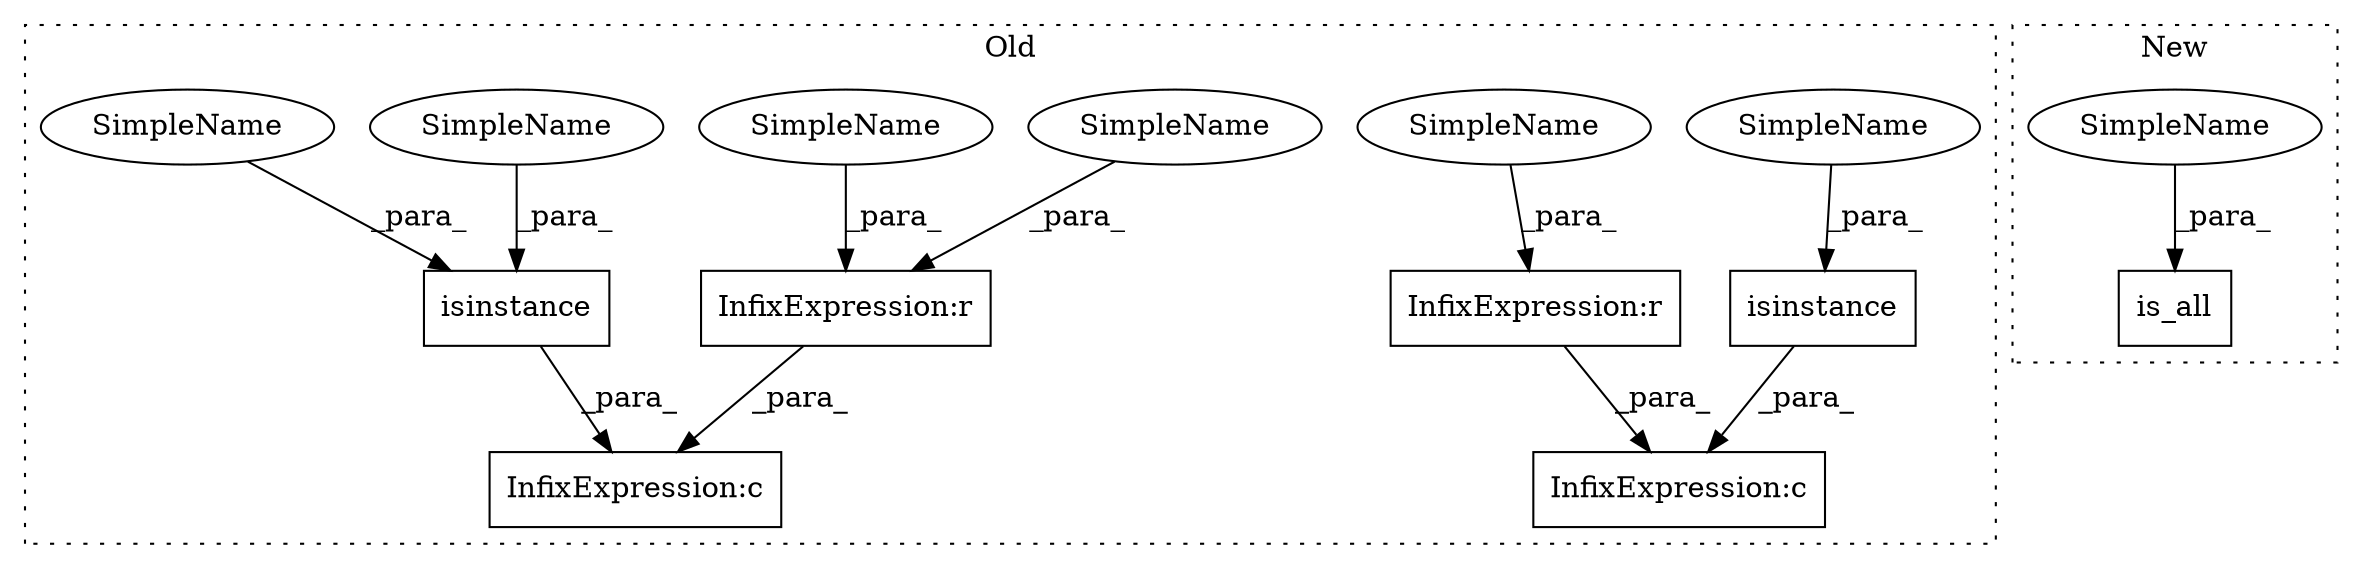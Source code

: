 digraph G {
subgraph cluster0 {
1 [label="isinstance" a="32" s="6904,6925" l="11,1" shape="box"];
3 [label="InfixExpression:r" a="27" s="6934" l="4" shape="box"];
4 [label="InfixExpression:c" a="27" s="6926" l="4" shape="box"];
5 [label="isinstance" a="32" s="6431,6452" l="11,1" shape="box"];
6 [label="InfixExpression:c" a="27" s="6453" l="4" shape="box"];
7 [label="InfixExpression:r" a="27" s="6461" l="4" shape="box"];
8 [label="SimpleName" a="42" s="6446" l="6" shape="ellipse"];
9 [label="SimpleName" a="42" s="6919" l="6" shape="ellipse"];
10 [label="SimpleName" a="42" s="6938" l="3" shape="ellipse"];
11 [label="SimpleName" a="42" s="6465" l="3" shape="ellipse"];
12 [label="SimpleName" a="42" s="6931" l="3" shape="ellipse"];
13 [label="SimpleName" a="42" s="6915" l="3" shape="ellipse"];
label = "Old";
style="dotted";
}
subgraph cluster1 {
2 [label="is_all" a="32" s="5255,5265" l="7,1" shape="box"];
14 [label="SimpleName" a="42" s="5262" l="3" shape="ellipse"];
label = "New";
style="dotted";
}
1 -> 4 [label="_para_"];
3 -> 4 [label="_para_"];
5 -> 6 [label="_para_"];
7 -> 6 [label="_para_"];
8 -> 5 [label="_para_"];
9 -> 1 [label="_para_"];
10 -> 3 [label="_para_"];
11 -> 7 [label="_para_"];
12 -> 3 [label="_para_"];
13 -> 1 [label="_para_"];
14 -> 2 [label="_para_"];
}